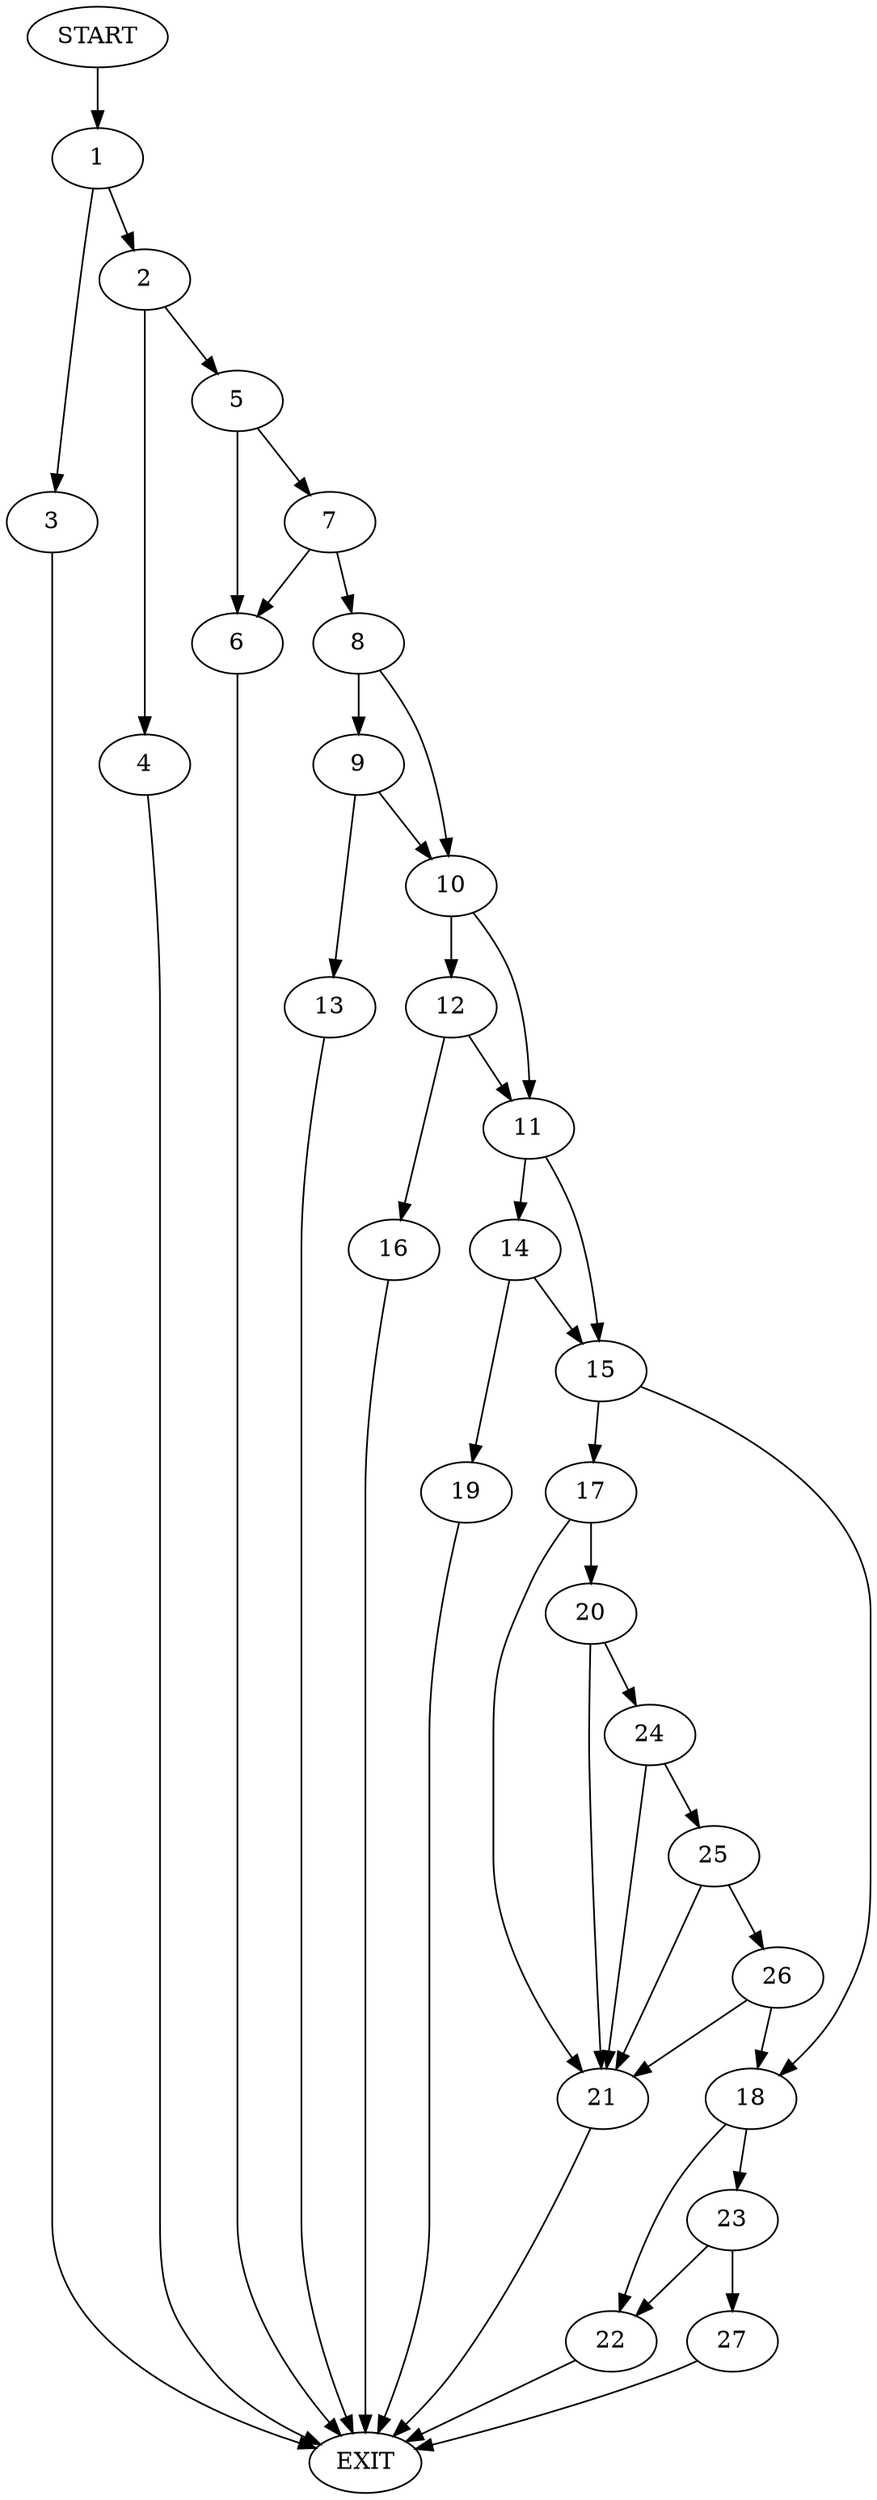 digraph {
0 [label="START"]
28 [label="EXIT"]
0 -> 1
1 -> 2
1 -> 3
3 -> 28
2 -> 4
2 -> 5
4 -> 28
5 -> 6
5 -> 7
7 -> 8
7 -> 6
6 -> 28
8 -> 9
8 -> 10
10 -> 11
10 -> 12
9 -> 10
9 -> 13
13 -> 28
11 -> 14
11 -> 15
12 -> 11
12 -> 16
16 -> 28
15 -> 17
15 -> 18
14 -> 19
14 -> 15
19 -> 28
17 -> 20
17 -> 21
18 -> 22
18 -> 23
21 -> 28
20 -> 24
20 -> 21
24 -> 25
24 -> 21
25 -> 26
25 -> 21
26 -> 18
26 -> 21
22 -> 28
23 -> 22
23 -> 27
27 -> 28
}
